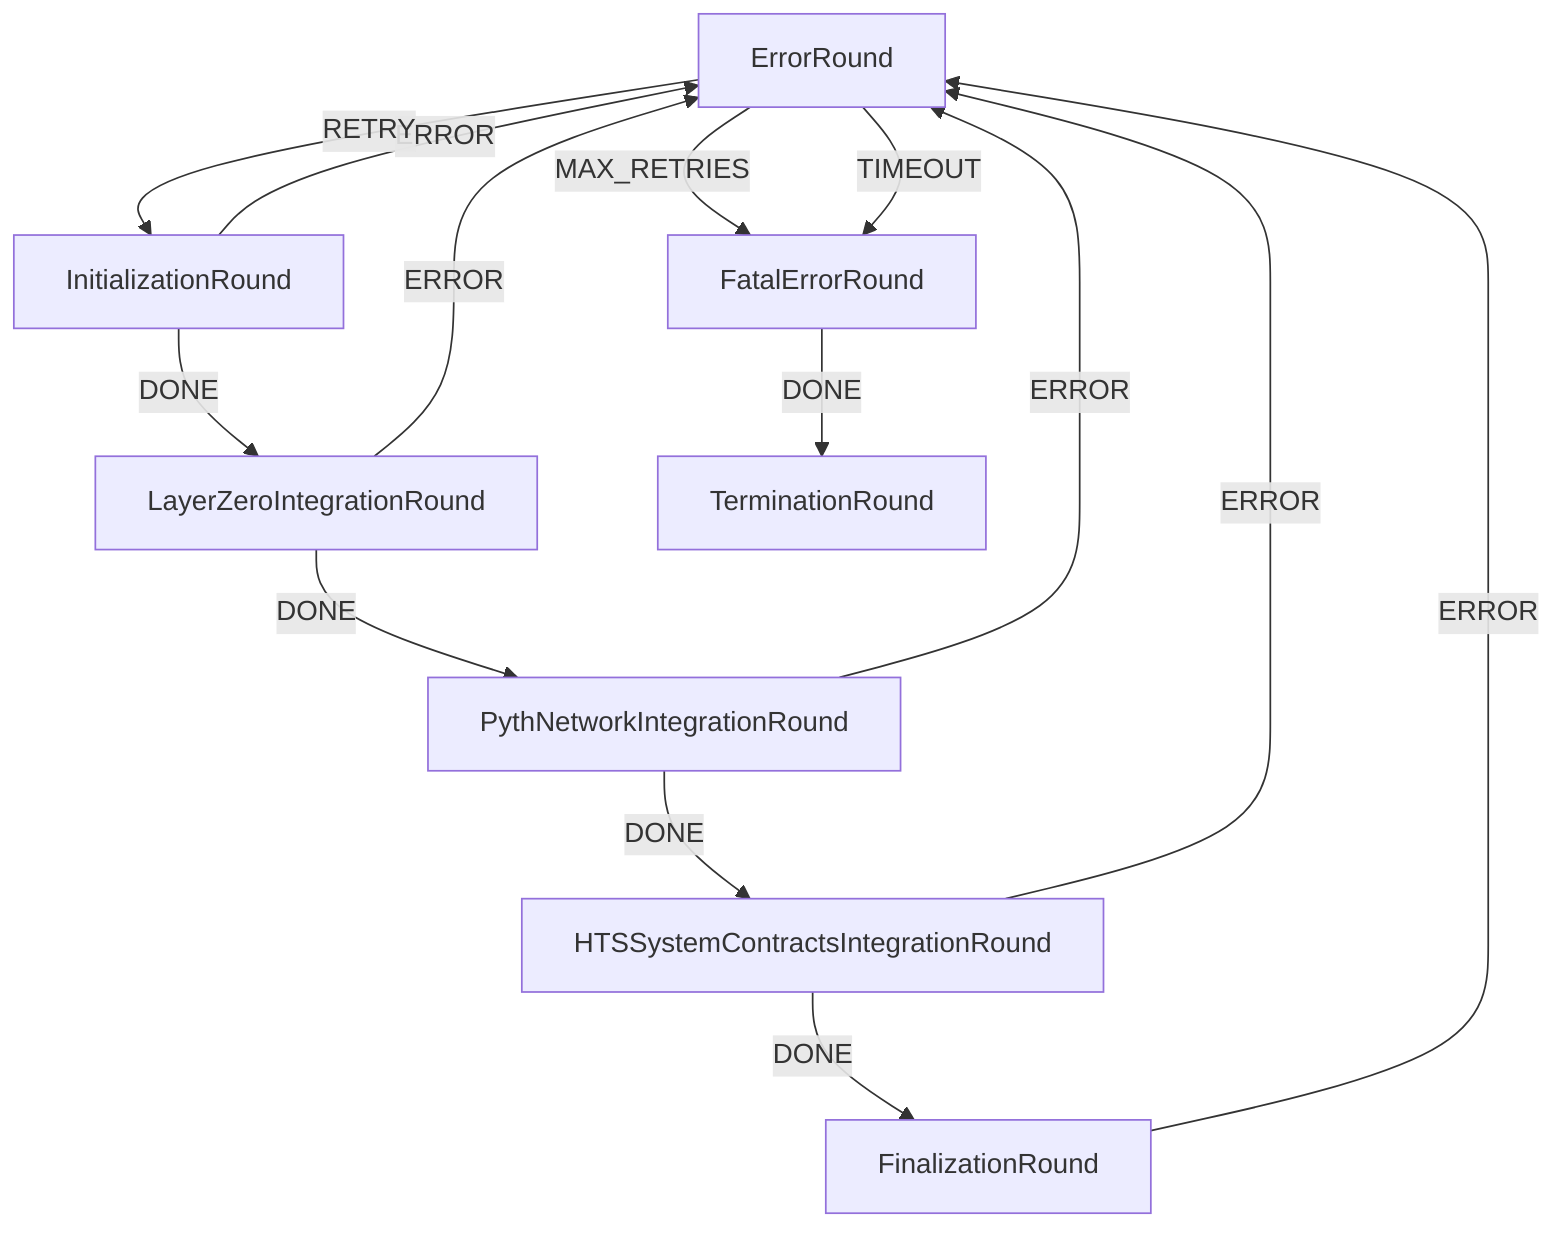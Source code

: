 graph TD
  ErrorRound
  HTSSystemContractsIntegrationRound
  LayerZeroIntegrationRound
  InitializationRound
  PythNetworkIntegrationRound
  FatalErrorRound
  ErrorRound
  TerminationRound
  FinalizationRound
  InitializationRound -->|DONE| LayerZeroIntegrationRound
  LayerZeroIntegrationRound -->|DONE| PythNetworkIntegrationRound
  PythNetworkIntegrationRound -->|DONE| HTSSystemContractsIntegrationRound
  HTSSystemContractsIntegrationRound -->|DONE| FinalizationRound
  InitializationRound -->|ERROR| ErrorRound
  LayerZeroIntegrationRound -->|ERROR| ErrorRound
  PythNetworkIntegrationRound -->|ERROR| ErrorRound
  HTSSystemContractsIntegrationRound -->|ERROR| ErrorRound
  FinalizationRound -->|ERROR| ErrorRound
  ErrorRound -->|RETRY| InitializationRound
  ErrorRound -->|MAX_RETRIES| FatalErrorRound
  ErrorRound -->|TIMEOUT| FatalErrorRound
  FatalErrorRound -->|DONE| TerminationRound
